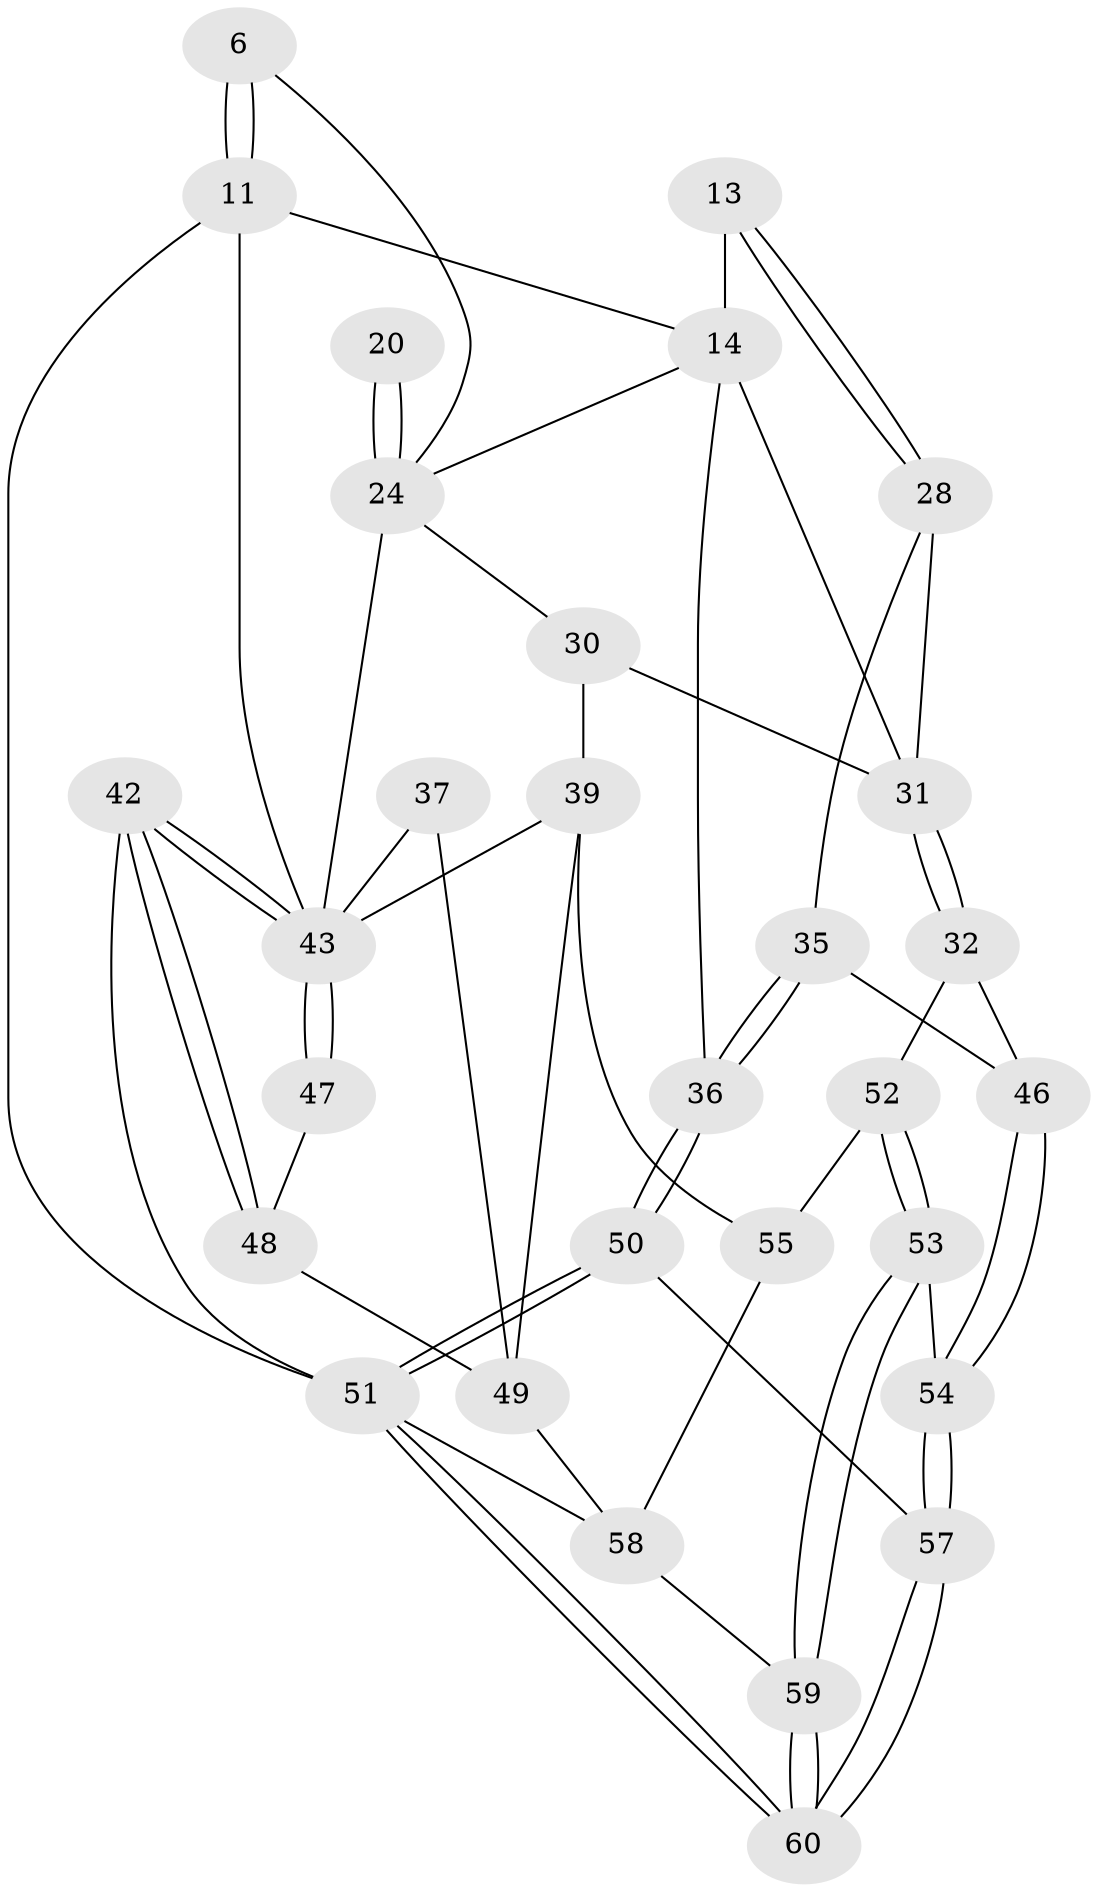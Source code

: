 // original degree distribution, {3: 0.05, 5: 0.5166666666666667, 4: 0.21666666666666667, 6: 0.21666666666666667}
// Generated by graph-tools (version 1.1) at 2025/01/03/09/25 05:01:59]
// undirected, 30 vertices, 66 edges
graph export_dot {
graph [start="1"]
  node [color=gray90,style=filled];
  6 [pos="+0.6502631694088482+0",super="+1"];
  11 [pos="+1+0",super="+2"];
  13 [pos="+0.03242044386279681+0.22945276798273043",super="+12"];
  14 [pos="+0.3855104669811408+0.20664890936474764",super="+9+10"];
  20 [pos="+0.8174017418580939+0.24369506992452264"];
  24 [pos="+0.6622579613282793+0.2527799430295119",super="+8+19"];
  28 [pos="+0.25357283986018153+0.33753283960376135"];
  30 [pos="+0.5909679790786517+0.4383032791852441",super="+25"];
  31 [pos="+0.45415379639063147+0.410457756587724",super="+27"];
  32 [pos="+0.396745637111035+0.5434774252115532"];
  35 [pos="+0.11492184853217277+0.5822842040310429",super="+34"];
  36 [pos="+0+0.5576976183249738"];
  37 [pos="+0.8935828671968898+0.4394749252959486"];
  39 [pos="+0.608679409665939+0.5288464342622584",super="+29+22"];
  42 [pos="+1+1"];
  43 [pos="+1+0.6091469012663802",super="+18+40"];
  46 [pos="+0.19950603704608508+0.6498730698644747",super="+33"];
  47 [pos="+0.8989777406899911+0.6175608911504884"];
  48 [pos="+0.8787218824076174+0.6746607612078362"];
  49 [pos="+0.7080102102651967+0.7585304658065358",super="+38"];
  50 [pos="+0+0.7074284504874646"];
  51 [pos="+0+1",super="+41"];
  52 [pos="+0.3362907931253752+0.7476990933447298",super="+45"];
  53 [pos="+0.2805177007181623+0.7952019419150513"];
  54 [pos="+0.26753703332814505+0.7959101475813299"];
  55 [pos="+0.4960436086263941+0.7300176580689738",super="+44"];
  57 [pos="+0.2292014088850812+0.8283990548439952"];
  58 [pos="+0.7001265595940874+1",super="+56"];
  59 [pos="+0.670249310545433+1"];
  60 [pos="+0.003921926641682524+1"];
  6 -- 11 [weight=2];
  6 -- 11;
  6 -- 24;
  11 -- 51 [weight=2];
  11 -- 14;
  11 -- 43;
  13 -- 28;
  13 -- 28;
  13 -- 14 [weight=3];
  14 -- 24;
  14 -- 36;
  14 -- 31;
  20 -- 24 [weight=2];
  20 -- 24;
  24 -- 43;
  24 -- 30;
  28 -- 35;
  28 -- 31;
  30 -- 31 [weight=2];
  30 -- 39 [weight=2];
  31 -- 32;
  31 -- 32;
  32 -- 52;
  32 -- 46;
  35 -- 36;
  35 -- 36;
  35 -- 46 [weight=2];
  36 -- 50;
  36 -- 50;
  37 -- 49;
  37 -- 43 [weight=2];
  39 -- 49;
  39 -- 55;
  39 -- 43;
  42 -- 43;
  42 -- 43;
  42 -- 48;
  42 -- 48;
  42 -- 51;
  43 -- 47 [weight=2];
  43 -- 47;
  46 -- 54;
  46 -- 54;
  47 -- 48;
  48 -- 49;
  49 -- 58;
  50 -- 51;
  50 -- 51;
  50 -- 57;
  51 -- 60;
  51 -- 60;
  51 -- 58;
  52 -- 53;
  52 -- 53;
  52 -- 55 [weight=2];
  53 -- 54;
  53 -- 59;
  53 -- 59;
  54 -- 57;
  54 -- 57;
  55 -- 58;
  57 -- 60;
  57 -- 60;
  58 -- 59;
  59 -- 60;
  59 -- 60;
}
